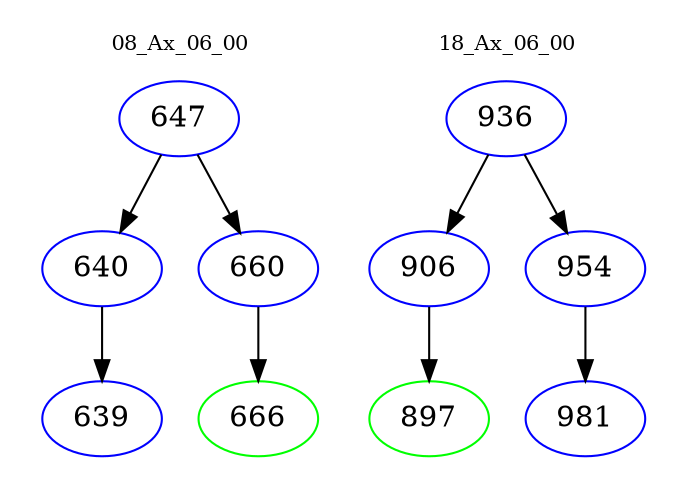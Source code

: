 digraph{
subgraph cluster_0 {
color = white
label = "08_Ax_06_00";
fontsize=10;
T0_647 [label="647", color="blue"]
T0_647 -> T0_640 [color="black"]
T0_640 [label="640", color="blue"]
T0_640 -> T0_639 [color="black"]
T0_639 [label="639", color="blue"]
T0_647 -> T0_660 [color="black"]
T0_660 [label="660", color="blue"]
T0_660 -> T0_666 [color="black"]
T0_666 [label="666", color="green"]
}
subgraph cluster_1 {
color = white
label = "18_Ax_06_00";
fontsize=10;
T1_936 [label="936", color="blue"]
T1_936 -> T1_906 [color="black"]
T1_906 [label="906", color="blue"]
T1_906 -> T1_897 [color="black"]
T1_897 [label="897", color="green"]
T1_936 -> T1_954 [color="black"]
T1_954 [label="954", color="blue"]
T1_954 -> T1_981 [color="black"]
T1_981 [label="981", color="blue"]
}
}

